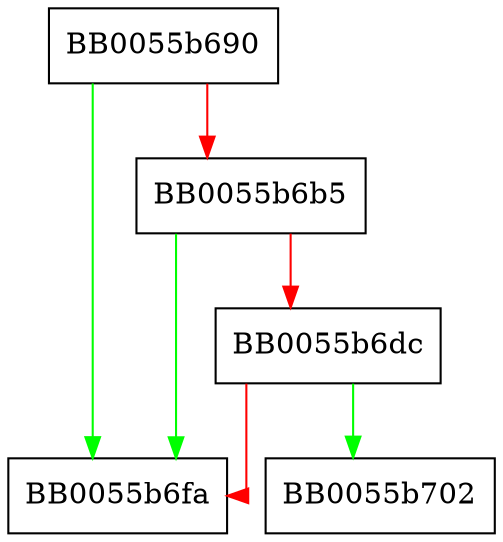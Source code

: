digraph OSSL_CMP_MSG_new {
  node [shape="box"];
  graph [splines=ortho];
  BB0055b690 -> BB0055b6fa [color="green"];
  BB0055b690 -> BB0055b6b5 [color="red"];
  BB0055b6b5 -> BB0055b6fa [color="green"];
  BB0055b6b5 -> BB0055b6dc [color="red"];
  BB0055b6dc -> BB0055b702 [color="green"];
  BB0055b6dc -> BB0055b6fa [color="red"];
}